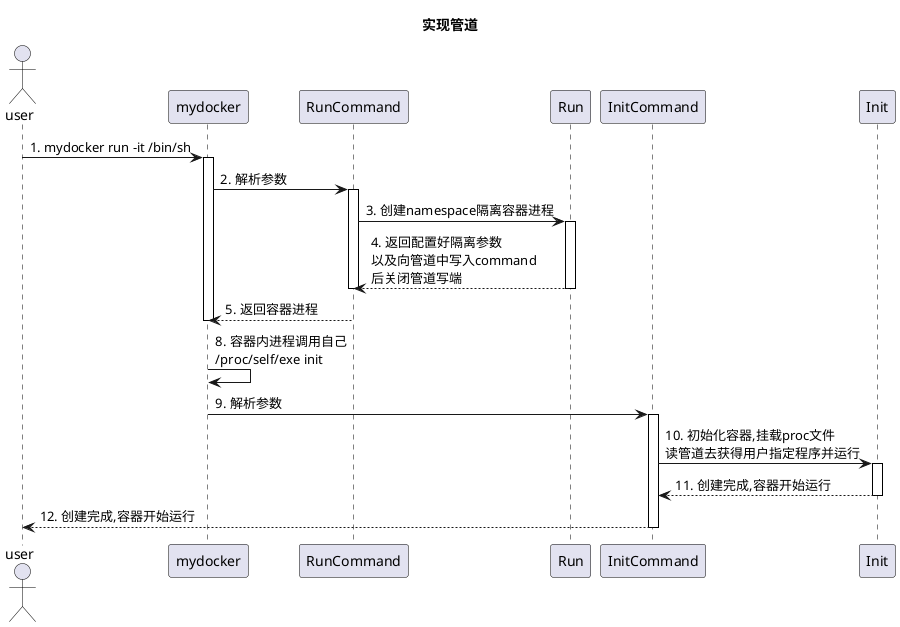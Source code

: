 

@startuml
title 实现管道

skinparam sequence {

    ActorBorderColor black
    LifeLineBorderColor black

    ParticipantBorderColor black
}


actor user
participant mydocker
participant RunCommand
participant Run
participant InitCommand
participant Init


user -> mydocker : 1. mydocker run -it /bin/sh
activate mydocker
mydocker -> RunCommand: 2. 解析参数
activate RunCommand
RunCommand -> Run: 3. 创建namespace隔离容器进程
activate Run

Run --> RunCommand: 4. 返回配置好隔离参数\n以及向管道中写入command\n后关闭管道写端
deactivate Run
deactivate RunCommand
RunCommand --> mydocker: 5. 返回容器进程
deactivate mydocker
mydocker -> mydocker: 8. 容器内进程调用自己\n/proc/self/exe init
mydocker -> InitCommand: 9. 解析参数
activate InitCommand
InitCommand -> Init: 10. 初始化容器,挂载proc文件\n读管道去获得用户指定程序并运行
activate Init
Init --> InitCommand: 11. 创建完成,容器开始运行
deactivate Init
InitCommand --> user: 12. 创建完成,容器开始运行
deactivate InitCommand

@enduml
